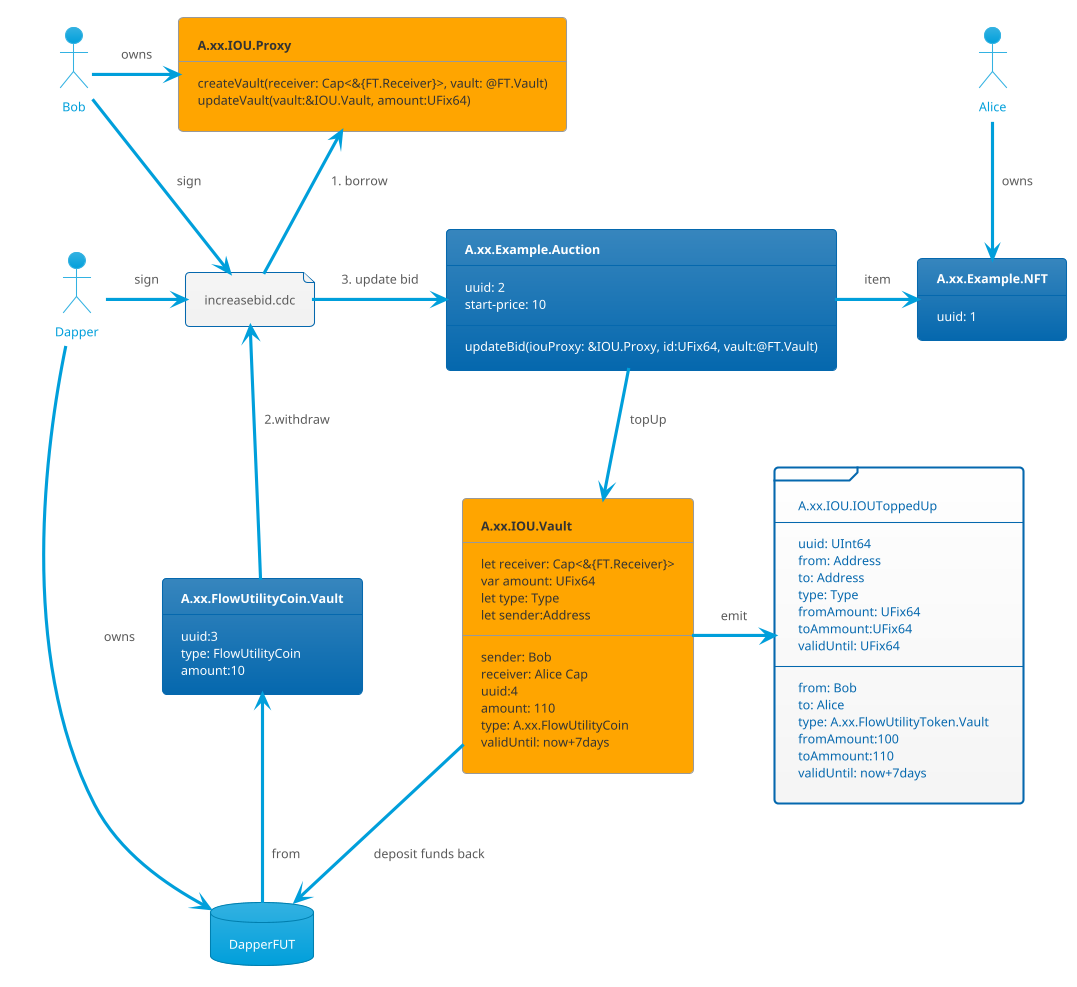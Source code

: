 @startuml
!theme bluegray

actor Bob
actor Alice
actor Dapper

Database DapperFUT 

file Bid [
    increasebid.cdc
]

frame iouupdated [
    A.xx.IOU.IOUToppedUp
    ---
    uuid: UInt64
    from: Address
    to: Address
    type: Type
    fromAmount: UFix64
    toAmmount:UFix64
    validUntil: UFix64
    ---
    from: Bob
    to: Alice
    type: A.xx.FlowUtilityToken.Vault
    fromAmount:100
    toAmmount:110 
    validUntil: now+7days
]


card Vault [
        <b>A.xx.FlowUtilityCoin.Vault
        ---
        uuid:3
        type: FlowUtilityCoin
        amount:10
    ]


card NFT [
    <b>A.xx.Example.NFT
    ---
    uuid: 1
]

card Auction [
    <b>A.xx.Example.Auction
    ---
    uuid: 2
    start-price: 10
    ---
    updateBid(iouProxy: &IOU.Proxy, id:UFix64, vault:@FT.Vault)
]

agent Proxy [
    <b>A.xx.IOU.Proxy
    ---
    createVault(receiver: Cap<&{FT.Receiver}>, vault: @FT.Vault)
    updateVault(vault:&IOU.Vault, amount:UFix64)
]

agent IOU [
    <b>A.xx.IOU.Vault
    ---
    let receiver: Cap<&{FT.Receiver}>
    var amount: UFix64
    let type: Type
    let sender:Address
    ---
    sender: Bob
    receiver: Alice Cap
    uuid:4
    amount: 110
    type: A.xx.FlowUtilityCoin
    validUntil: now+7days
]
Bob -right-> Proxy : owns
Bid -up-> Proxy: 1. borrow

Bob --> Bid : sign
Dapper -right-> Bid: sign

Bid -right-> Auction: 3. update bid
Auction --> IOU : topUp
Bid <-- Vault : 2.withdraw
Vault <-- DapperFUT: from
Dapper --> DapperFUT : owns

IOU --> DapperFUT: deposit funds back
Auction -right-> NFT : item 

IOU -right-> iouupdated: emit
Alice --> NFT : owns

@enduml